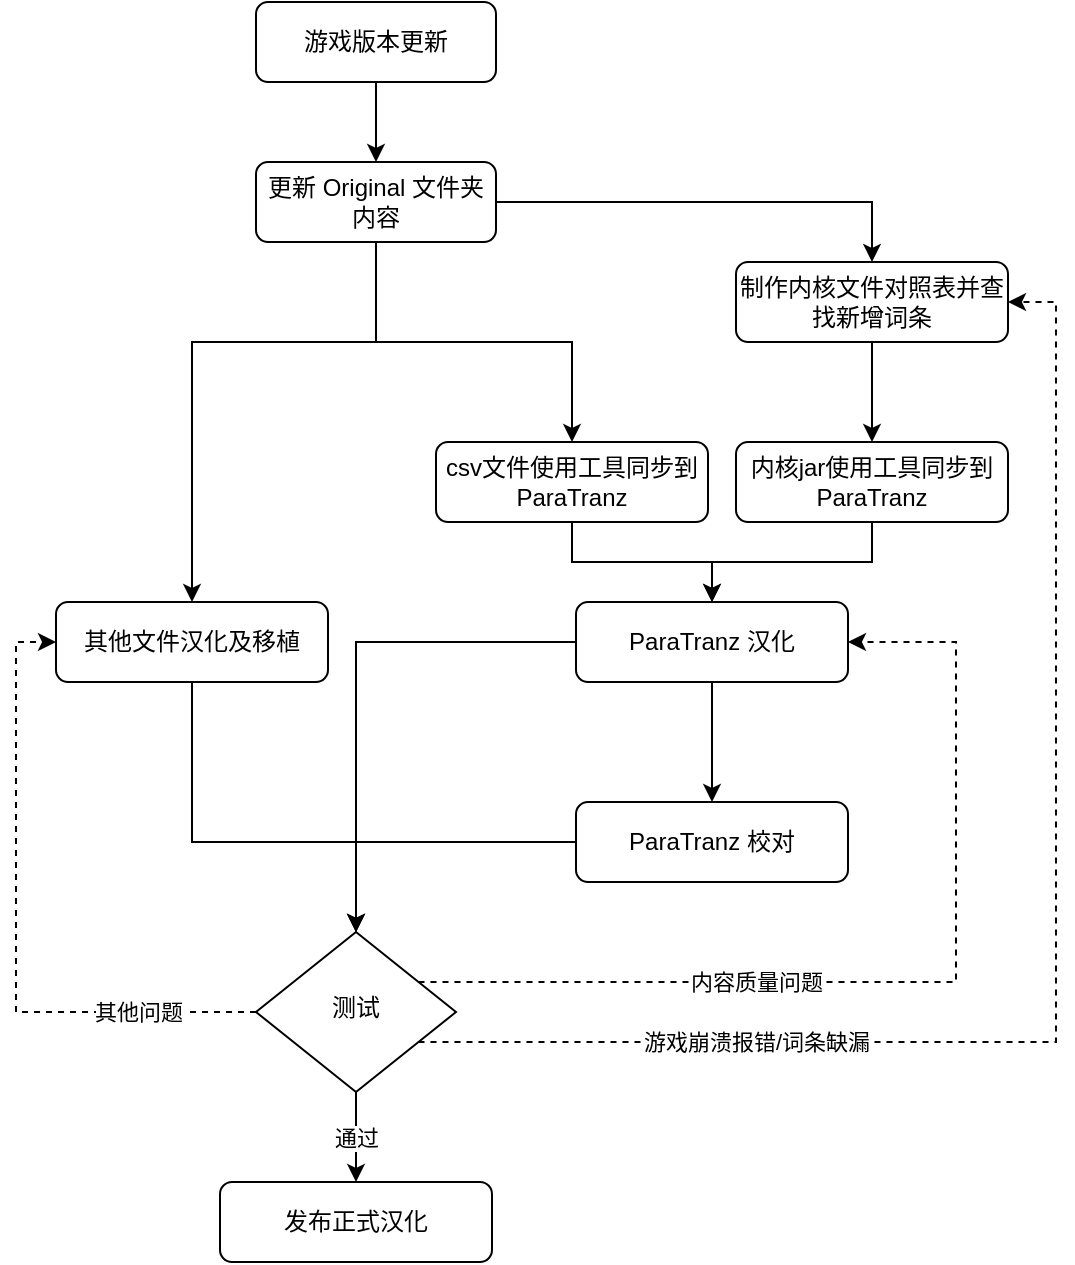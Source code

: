 <mxfile version="21.6.5" type="device">
  <diagram id="C5RBs43oDa-KdzZeNtuy" name="Page-1">
    <mxGraphModel dx="744" dy="433" grid="1" gridSize="10" guides="1" tooltips="1" connect="1" arrows="1" fold="1" page="1" pageScale="1" pageWidth="827" pageHeight="1169" math="0" shadow="0">
      <root>
        <mxCell id="WIyWlLk6GJQsqaUBKTNV-0" />
        <mxCell id="WIyWlLk6GJQsqaUBKTNV-1" parent="WIyWlLk6GJQsqaUBKTNV-0" />
        <mxCell id="len52TpWG3xVsXUbDwFH-1" style="edgeStyle=orthogonalEdgeStyle;rounded=0;orthogonalLoop=1;jettySize=auto;html=1;" edge="1" parent="WIyWlLk6GJQsqaUBKTNV-1" source="WIyWlLk6GJQsqaUBKTNV-3" target="len52TpWG3xVsXUbDwFH-0">
          <mxGeometry relative="1" as="geometry" />
        </mxCell>
        <mxCell id="WIyWlLk6GJQsqaUBKTNV-3" value="游戏版本更新" style="rounded=1;whiteSpace=wrap;html=1;fontSize=12;glass=0;strokeWidth=1;shadow=0;" parent="WIyWlLk6GJQsqaUBKTNV-1" vertex="1">
          <mxGeometry x="150" y="80" width="120" height="40" as="geometry" />
        </mxCell>
        <mxCell id="len52TpWG3xVsXUbDwFH-16" style="edgeStyle=orthogonalEdgeStyle;rounded=0;orthogonalLoop=1;jettySize=auto;html=1;entryX=0;entryY=0.5;entryDx=0;entryDy=0;dashed=1;" edge="1" parent="WIyWlLk6GJQsqaUBKTNV-1" source="WIyWlLk6GJQsqaUBKTNV-6" target="len52TpWG3xVsXUbDwFH-11">
          <mxGeometry relative="1" as="geometry">
            <Array as="points">
              <mxPoint x="30" y="585" />
              <mxPoint x="30" y="400" />
            </Array>
          </mxGeometry>
        </mxCell>
        <mxCell id="len52TpWG3xVsXUbDwFH-24" value="其他问题" style="edgeLabel;html=1;align=center;verticalAlign=middle;resizable=0;points=[];" vertex="1" connectable="0" parent="len52TpWG3xVsXUbDwFH-16">
          <mxGeometry x="-0.635" relative="1" as="geometry">
            <mxPoint as="offset" />
          </mxGeometry>
        </mxCell>
        <mxCell id="len52TpWG3xVsXUbDwFH-22" value="游戏崩溃报错/词条缺漏" style="edgeStyle=orthogonalEdgeStyle;rounded=0;orthogonalLoop=1;jettySize=auto;html=1;dashed=1;" edge="1" parent="WIyWlLk6GJQsqaUBKTNV-1" source="WIyWlLk6GJQsqaUBKTNV-6" target="len52TpWG3xVsXUbDwFH-3">
          <mxGeometry x="-0.526" relative="1" as="geometry">
            <Array as="points">
              <mxPoint x="550" y="600" />
              <mxPoint x="550" y="230" />
            </Array>
            <mxPoint as="offset" />
          </mxGeometry>
        </mxCell>
        <mxCell id="len52TpWG3xVsXUbDwFH-23" value="内容质量问题" style="edgeStyle=orthogonalEdgeStyle;rounded=0;orthogonalLoop=1;jettySize=auto;html=1;dashed=1;" edge="1" parent="WIyWlLk6GJQsqaUBKTNV-1" source="WIyWlLk6GJQsqaUBKTNV-6" target="len52TpWG3xVsXUbDwFH-7">
          <mxGeometry x="-0.315" relative="1" as="geometry">
            <Array as="points">
              <mxPoint x="500" y="570" />
              <mxPoint x="500" y="400" />
            </Array>
            <mxPoint as="offset" />
          </mxGeometry>
        </mxCell>
        <mxCell id="len52TpWG3xVsXUbDwFH-26" value="通过" style="edgeStyle=orthogonalEdgeStyle;rounded=0;orthogonalLoop=1;jettySize=auto;html=1;" edge="1" parent="WIyWlLk6GJQsqaUBKTNV-1" source="WIyWlLk6GJQsqaUBKTNV-6" target="len52TpWG3xVsXUbDwFH-25">
          <mxGeometry relative="1" as="geometry" />
        </mxCell>
        <mxCell id="WIyWlLk6GJQsqaUBKTNV-6" value="测试" style="rhombus;whiteSpace=wrap;html=1;shadow=0;fontFamily=Helvetica;fontSize=12;align=center;strokeWidth=1;spacing=6;spacingTop=-4;" parent="WIyWlLk6GJQsqaUBKTNV-1" vertex="1">
          <mxGeometry x="150" y="545" width="100" height="80" as="geometry" />
        </mxCell>
        <mxCell id="len52TpWG3xVsXUbDwFH-4" style="edgeStyle=orthogonalEdgeStyle;rounded=0;orthogonalLoop=1;jettySize=auto;html=1;" edge="1" parent="WIyWlLk6GJQsqaUBKTNV-1" source="len52TpWG3xVsXUbDwFH-0" target="len52TpWG3xVsXUbDwFH-3">
          <mxGeometry relative="1" as="geometry" />
        </mxCell>
        <mxCell id="len52TpWG3xVsXUbDwFH-6" style="edgeStyle=orthogonalEdgeStyle;rounded=0;orthogonalLoop=1;jettySize=auto;html=1;" edge="1" parent="WIyWlLk6GJQsqaUBKTNV-1" source="len52TpWG3xVsXUbDwFH-0" target="len52TpWG3xVsXUbDwFH-2">
          <mxGeometry relative="1" as="geometry" />
        </mxCell>
        <mxCell id="len52TpWG3xVsXUbDwFH-12" style="edgeStyle=orthogonalEdgeStyle;rounded=0;orthogonalLoop=1;jettySize=auto;html=1;" edge="1" parent="WIyWlLk6GJQsqaUBKTNV-1" source="len52TpWG3xVsXUbDwFH-0" target="len52TpWG3xVsXUbDwFH-11">
          <mxGeometry relative="1" as="geometry">
            <Array as="points">
              <mxPoint x="210" y="250" />
              <mxPoint x="118" y="250" />
            </Array>
          </mxGeometry>
        </mxCell>
        <mxCell id="len52TpWG3xVsXUbDwFH-0" value="更新 Original 文件夹内容" style="rounded=1;whiteSpace=wrap;html=1;fontSize=12;glass=0;strokeWidth=1;shadow=0;" vertex="1" parent="WIyWlLk6GJQsqaUBKTNV-1">
          <mxGeometry x="150" y="160" width="120" height="40" as="geometry" />
        </mxCell>
        <mxCell id="len52TpWG3xVsXUbDwFH-9" style="edgeStyle=orthogonalEdgeStyle;rounded=0;orthogonalLoop=1;jettySize=auto;html=1;" edge="1" parent="WIyWlLk6GJQsqaUBKTNV-1" source="len52TpWG3xVsXUbDwFH-2" target="len52TpWG3xVsXUbDwFH-7">
          <mxGeometry relative="1" as="geometry" />
        </mxCell>
        <mxCell id="len52TpWG3xVsXUbDwFH-2" value="csv文件使用工具同步到 ParaTranz" style="rounded=1;whiteSpace=wrap;html=1;fontSize=12;glass=0;strokeWidth=1;shadow=0;" vertex="1" parent="WIyWlLk6GJQsqaUBKTNV-1">
          <mxGeometry x="240" y="300" width="136" height="40" as="geometry" />
        </mxCell>
        <mxCell id="len52TpWG3xVsXUbDwFH-20" style="edgeStyle=orthogonalEdgeStyle;rounded=0;orthogonalLoop=1;jettySize=auto;html=1;" edge="1" parent="WIyWlLk6GJQsqaUBKTNV-1" source="len52TpWG3xVsXUbDwFH-3" target="len52TpWG3xVsXUbDwFH-19">
          <mxGeometry relative="1" as="geometry" />
        </mxCell>
        <mxCell id="len52TpWG3xVsXUbDwFH-3" value="制作内核文件对照表并查找新增词条" style="rounded=1;whiteSpace=wrap;html=1;fontSize=12;glass=0;strokeWidth=1;shadow=0;" vertex="1" parent="WIyWlLk6GJQsqaUBKTNV-1">
          <mxGeometry x="390" y="210" width="136" height="40" as="geometry" />
        </mxCell>
        <mxCell id="len52TpWG3xVsXUbDwFH-10" style="edgeStyle=orthogonalEdgeStyle;rounded=0;orthogonalLoop=1;jettySize=auto;html=1;" edge="1" parent="WIyWlLk6GJQsqaUBKTNV-1" source="len52TpWG3xVsXUbDwFH-7" target="len52TpWG3xVsXUbDwFH-8">
          <mxGeometry relative="1" as="geometry" />
        </mxCell>
        <mxCell id="len52TpWG3xVsXUbDwFH-15" style="edgeStyle=orthogonalEdgeStyle;rounded=0;orthogonalLoop=1;jettySize=auto;html=1;" edge="1" parent="WIyWlLk6GJQsqaUBKTNV-1" source="len52TpWG3xVsXUbDwFH-7" target="WIyWlLk6GJQsqaUBKTNV-6">
          <mxGeometry relative="1" as="geometry" />
        </mxCell>
        <mxCell id="len52TpWG3xVsXUbDwFH-7" value="ParaTranz 汉化" style="rounded=1;whiteSpace=wrap;html=1;fontSize=12;glass=0;strokeWidth=1;shadow=0;" vertex="1" parent="WIyWlLk6GJQsqaUBKTNV-1">
          <mxGeometry x="310" y="380" width="136" height="40" as="geometry" />
        </mxCell>
        <mxCell id="len52TpWG3xVsXUbDwFH-13" style="edgeStyle=orthogonalEdgeStyle;rounded=0;orthogonalLoop=1;jettySize=auto;html=1;" edge="1" parent="WIyWlLk6GJQsqaUBKTNV-1" source="len52TpWG3xVsXUbDwFH-8" target="WIyWlLk6GJQsqaUBKTNV-6">
          <mxGeometry relative="1" as="geometry" />
        </mxCell>
        <mxCell id="len52TpWG3xVsXUbDwFH-8" value="ParaTranz 校对" style="rounded=1;whiteSpace=wrap;html=1;fontSize=12;glass=0;strokeWidth=1;shadow=0;" vertex="1" parent="WIyWlLk6GJQsqaUBKTNV-1">
          <mxGeometry x="310" y="480" width="136" height="40" as="geometry" />
        </mxCell>
        <mxCell id="len52TpWG3xVsXUbDwFH-14" style="edgeStyle=orthogonalEdgeStyle;rounded=0;orthogonalLoop=1;jettySize=auto;html=1;" edge="1" parent="WIyWlLk6GJQsqaUBKTNV-1" source="len52TpWG3xVsXUbDwFH-11" target="WIyWlLk6GJQsqaUBKTNV-6">
          <mxGeometry relative="1" as="geometry">
            <Array as="points">
              <mxPoint x="118" y="500" />
              <mxPoint x="200" y="500" />
            </Array>
          </mxGeometry>
        </mxCell>
        <mxCell id="len52TpWG3xVsXUbDwFH-11" value="其他文件汉化及移植" style="rounded=1;whiteSpace=wrap;html=1;fontSize=12;glass=0;strokeWidth=1;shadow=0;" vertex="1" parent="WIyWlLk6GJQsqaUBKTNV-1">
          <mxGeometry x="50" y="380" width="136" height="40" as="geometry" />
        </mxCell>
        <mxCell id="len52TpWG3xVsXUbDwFH-21" style="edgeStyle=orthogonalEdgeStyle;rounded=0;orthogonalLoop=1;jettySize=auto;html=1;" edge="1" parent="WIyWlLk6GJQsqaUBKTNV-1" source="len52TpWG3xVsXUbDwFH-19" target="len52TpWG3xVsXUbDwFH-7">
          <mxGeometry relative="1" as="geometry" />
        </mxCell>
        <mxCell id="len52TpWG3xVsXUbDwFH-19" value="内核jar使用工具同步到 ParaTranz" style="rounded=1;whiteSpace=wrap;html=1;fontSize=12;glass=0;strokeWidth=1;shadow=0;" vertex="1" parent="WIyWlLk6GJQsqaUBKTNV-1">
          <mxGeometry x="390" y="300" width="136" height="40" as="geometry" />
        </mxCell>
        <mxCell id="len52TpWG3xVsXUbDwFH-25" value="发布正式汉化" style="rounded=1;whiteSpace=wrap;html=1;fontSize=12;glass=0;strokeWidth=1;shadow=0;" vertex="1" parent="WIyWlLk6GJQsqaUBKTNV-1">
          <mxGeometry x="132" y="670" width="136" height="40" as="geometry" />
        </mxCell>
      </root>
    </mxGraphModel>
  </diagram>
</mxfile>
